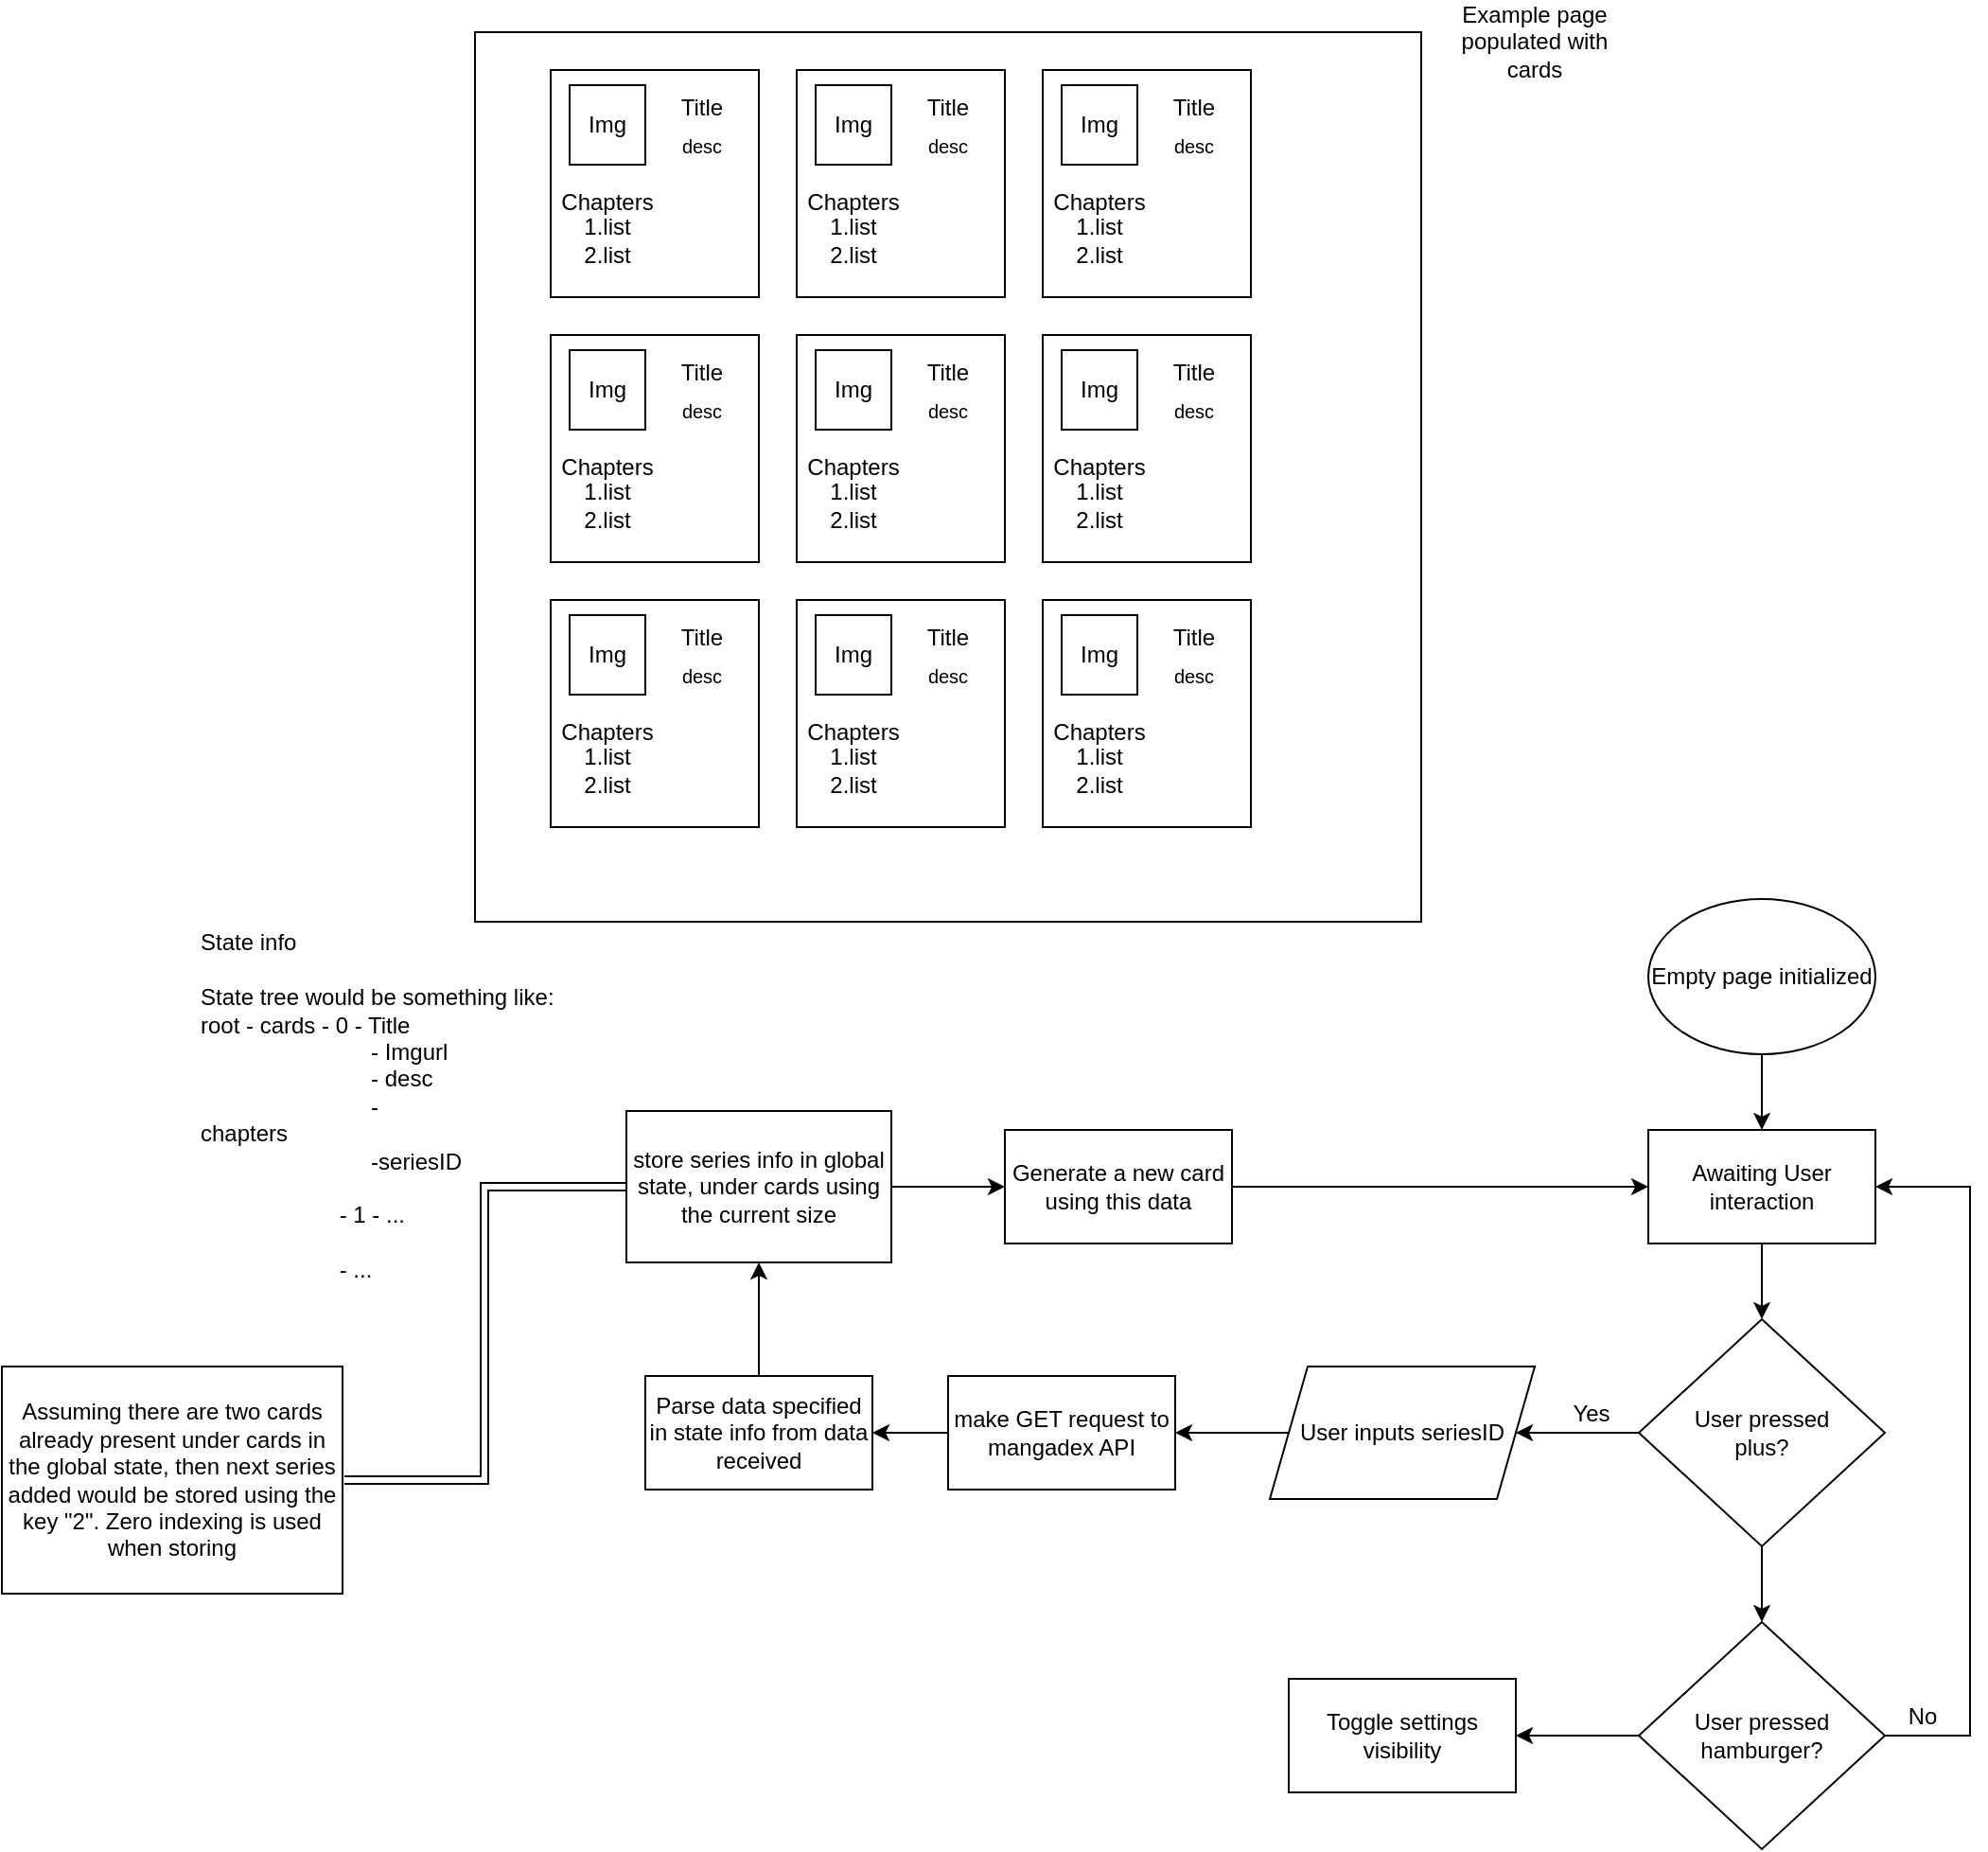 <mxfile version="14.6.11" type="github">
  <diagram id="cAkSfmcRof5YzapApIng" name="Page-1">
    <mxGraphModel dx="2272" dy="819" grid="1" gridSize="10" guides="1" tooltips="1" connect="1" arrows="1" fold="1" page="1" pageScale="1" pageWidth="850" pageHeight="1100" math="0" shadow="0">
      <root>
        <mxCell id="0" />
        <mxCell id="1" parent="0" />
        <mxCell id="Wb6nElrMa-7b8kM3IpfW-1" value="" style="rounded=0;whiteSpace=wrap;html=1;" vertex="1" parent="1">
          <mxGeometry x="40" y="40" width="500" height="470" as="geometry" />
        </mxCell>
        <mxCell id="Wb6nElrMa-7b8kM3IpfW-2" value="Example page populated with cards" style="text;html=1;strokeColor=none;fillColor=none;align=center;verticalAlign=middle;whiteSpace=wrap;rounded=0;" vertex="1" parent="1">
          <mxGeometry x="550" y="30" width="100" height="30" as="geometry" />
        </mxCell>
        <mxCell id="Wb6nElrMa-7b8kM3IpfW-3" value="" style="rounded=0;whiteSpace=wrap;html=1;" vertex="1" parent="1">
          <mxGeometry x="80" y="60" width="110" height="120" as="geometry" />
        </mxCell>
        <mxCell id="Wb6nElrMa-7b8kM3IpfW-14" value="" style="shape=image;html=1;verticalAlign=top;verticalLabelPosition=bottom;labelBackgroundColor=#ffffff;imageAspect=0;aspect=fixed;image=https://cdn4.iconfinder.com/data/icons/wirecons-free-vector-icons/32/add-128.png" vertex="1" parent="1">
          <mxGeometry x="510" y="480" width="18" height="18" as="geometry" />
        </mxCell>
        <mxCell id="Wb6nElrMa-7b8kM3IpfW-15" value="" style="shape=image;html=1;verticalAlign=top;verticalLabelPosition=bottom;labelBackgroundColor=#ffffff;imageAspect=0;aspect=fixed;image=https://cdn4.iconfinder.com/data/icons/wirecons-free-vector-icons/32/menu-alt-128.png" vertex="1" parent="1">
          <mxGeometry x="50" y="50" width="18" height="18" as="geometry" />
        </mxCell>
        <mxCell id="Wb6nElrMa-7b8kM3IpfW-18" value="" style="rounded=0;whiteSpace=wrap;html=1;" vertex="1" parent="1">
          <mxGeometry x="90" y="68" width="40" height="42" as="geometry" />
        </mxCell>
        <mxCell id="Wb6nElrMa-7b8kM3IpfW-19" value="Img" style="text;html=1;strokeColor=none;fillColor=none;align=center;verticalAlign=middle;whiteSpace=wrap;rounded=0;" vertex="1" parent="1">
          <mxGeometry x="90" y="79" width="40" height="20" as="geometry" />
        </mxCell>
        <mxCell id="Wb6nElrMa-7b8kM3IpfW-20" value="Title" style="text;html=1;strokeColor=none;fillColor=none;align=center;verticalAlign=middle;whiteSpace=wrap;rounded=0;" vertex="1" parent="1">
          <mxGeometry x="140" y="70" width="40" height="20" as="geometry" />
        </mxCell>
        <mxCell id="Wb6nElrMa-7b8kM3IpfW-21" value="&lt;font style=&quot;font-size: 10px&quot;&gt;desc&lt;/font&gt;" style="text;html=1;strokeColor=none;fillColor=none;align=center;verticalAlign=middle;whiteSpace=wrap;rounded=0;" vertex="1" parent="1">
          <mxGeometry x="140" y="90" width="40" height="20" as="geometry" />
        </mxCell>
        <mxCell id="Wb6nElrMa-7b8kM3IpfW-22" value="Chapters" style="text;html=1;strokeColor=none;fillColor=none;align=center;verticalAlign=middle;whiteSpace=wrap;rounded=0;" vertex="1" parent="1">
          <mxGeometry x="90" y="120" width="40" height="20" as="geometry" />
        </mxCell>
        <mxCell id="Wb6nElrMa-7b8kM3IpfW-23" value="&lt;div&gt;1.list&lt;/div&gt;&lt;div&gt;2.list&lt;br&gt;&lt;/div&gt;" style="text;html=1;strokeColor=none;fillColor=none;align=center;verticalAlign=middle;whiteSpace=wrap;rounded=0;" vertex="1" parent="1">
          <mxGeometry x="90" y="140" width="40" height="20" as="geometry" />
        </mxCell>
        <mxCell id="Wb6nElrMa-7b8kM3IpfW-24" value="" style="rounded=0;whiteSpace=wrap;html=1;" vertex="1" parent="1">
          <mxGeometry x="210" y="60" width="110" height="120" as="geometry" />
        </mxCell>
        <mxCell id="Wb6nElrMa-7b8kM3IpfW-25" value="" style="rounded=0;whiteSpace=wrap;html=1;" vertex="1" parent="1">
          <mxGeometry x="220" y="68" width="40" height="42" as="geometry" />
        </mxCell>
        <mxCell id="Wb6nElrMa-7b8kM3IpfW-26" value="Img" style="text;html=1;strokeColor=none;fillColor=none;align=center;verticalAlign=middle;whiteSpace=wrap;rounded=0;" vertex="1" parent="1">
          <mxGeometry x="220" y="79" width="40" height="20" as="geometry" />
        </mxCell>
        <mxCell id="Wb6nElrMa-7b8kM3IpfW-27" value="Title" style="text;html=1;strokeColor=none;fillColor=none;align=center;verticalAlign=middle;whiteSpace=wrap;rounded=0;" vertex="1" parent="1">
          <mxGeometry x="270" y="70" width="40" height="20" as="geometry" />
        </mxCell>
        <mxCell id="Wb6nElrMa-7b8kM3IpfW-28" value="&lt;font style=&quot;font-size: 10px&quot;&gt;desc&lt;/font&gt;" style="text;html=1;strokeColor=none;fillColor=none;align=center;verticalAlign=middle;whiteSpace=wrap;rounded=0;" vertex="1" parent="1">
          <mxGeometry x="270" y="90" width="40" height="20" as="geometry" />
        </mxCell>
        <mxCell id="Wb6nElrMa-7b8kM3IpfW-29" value="Chapters" style="text;html=1;strokeColor=none;fillColor=none;align=center;verticalAlign=middle;whiteSpace=wrap;rounded=0;" vertex="1" parent="1">
          <mxGeometry x="220" y="120" width="40" height="20" as="geometry" />
        </mxCell>
        <mxCell id="Wb6nElrMa-7b8kM3IpfW-30" value="&lt;div&gt;1.list&lt;/div&gt;&lt;div&gt;2.list&lt;br&gt;&lt;/div&gt;" style="text;html=1;strokeColor=none;fillColor=none;align=center;verticalAlign=middle;whiteSpace=wrap;rounded=0;" vertex="1" parent="1">
          <mxGeometry x="220" y="140" width="40" height="20" as="geometry" />
        </mxCell>
        <mxCell id="Wb6nElrMa-7b8kM3IpfW-31" value="" style="rounded=0;whiteSpace=wrap;html=1;" vertex="1" parent="1">
          <mxGeometry x="340" y="60" width="110" height="120" as="geometry" />
        </mxCell>
        <mxCell id="Wb6nElrMa-7b8kM3IpfW-32" value="" style="rounded=0;whiteSpace=wrap;html=1;" vertex="1" parent="1">
          <mxGeometry x="350" y="68" width="40" height="42" as="geometry" />
        </mxCell>
        <mxCell id="Wb6nElrMa-7b8kM3IpfW-33" value="Img" style="text;html=1;strokeColor=none;fillColor=none;align=center;verticalAlign=middle;whiteSpace=wrap;rounded=0;" vertex="1" parent="1">
          <mxGeometry x="350" y="79" width="40" height="20" as="geometry" />
        </mxCell>
        <mxCell id="Wb6nElrMa-7b8kM3IpfW-34" value="Title" style="text;html=1;strokeColor=none;fillColor=none;align=center;verticalAlign=middle;whiteSpace=wrap;rounded=0;" vertex="1" parent="1">
          <mxGeometry x="400" y="70" width="40" height="20" as="geometry" />
        </mxCell>
        <mxCell id="Wb6nElrMa-7b8kM3IpfW-35" value="&lt;font style=&quot;font-size: 10px&quot;&gt;desc&lt;/font&gt;" style="text;html=1;strokeColor=none;fillColor=none;align=center;verticalAlign=middle;whiteSpace=wrap;rounded=0;" vertex="1" parent="1">
          <mxGeometry x="400" y="90" width="40" height="20" as="geometry" />
        </mxCell>
        <mxCell id="Wb6nElrMa-7b8kM3IpfW-36" value="Chapters" style="text;html=1;strokeColor=none;fillColor=none;align=center;verticalAlign=middle;whiteSpace=wrap;rounded=0;" vertex="1" parent="1">
          <mxGeometry x="350" y="120" width="40" height="20" as="geometry" />
        </mxCell>
        <mxCell id="Wb6nElrMa-7b8kM3IpfW-37" value="&lt;div&gt;1.list&lt;/div&gt;&lt;div&gt;2.list&lt;br&gt;&lt;/div&gt;" style="text;html=1;strokeColor=none;fillColor=none;align=center;verticalAlign=middle;whiteSpace=wrap;rounded=0;" vertex="1" parent="1">
          <mxGeometry x="350" y="140" width="40" height="20" as="geometry" />
        </mxCell>
        <mxCell id="Wb6nElrMa-7b8kM3IpfW-38" value="" style="rounded=0;whiteSpace=wrap;html=1;" vertex="1" parent="1">
          <mxGeometry x="80" y="200" width="110" height="120" as="geometry" />
        </mxCell>
        <mxCell id="Wb6nElrMa-7b8kM3IpfW-39" value="" style="rounded=0;whiteSpace=wrap;html=1;" vertex="1" parent="1">
          <mxGeometry x="90" y="208" width="40" height="42" as="geometry" />
        </mxCell>
        <mxCell id="Wb6nElrMa-7b8kM3IpfW-40" value="Img" style="text;html=1;strokeColor=none;fillColor=none;align=center;verticalAlign=middle;whiteSpace=wrap;rounded=0;" vertex="1" parent="1">
          <mxGeometry x="90" y="219" width="40" height="20" as="geometry" />
        </mxCell>
        <mxCell id="Wb6nElrMa-7b8kM3IpfW-41" value="Title" style="text;html=1;strokeColor=none;fillColor=none;align=center;verticalAlign=middle;whiteSpace=wrap;rounded=0;" vertex="1" parent="1">
          <mxGeometry x="140" y="210" width="40" height="20" as="geometry" />
        </mxCell>
        <mxCell id="Wb6nElrMa-7b8kM3IpfW-42" value="&lt;font style=&quot;font-size: 10px&quot;&gt;desc&lt;/font&gt;" style="text;html=1;strokeColor=none;fillColor=none;align=center;verticalAlign=middle;whiteSpace=wrap;rounded=0;" vertex="1" parent="1">
          <mxGeometry x="140" y="230" width="40" height="20" as="geometry" />
        </mxCell>
        <mxCell id="Wb6nElrMa-7b8kM3IpfW-43" value="Chapters" style="text;html=1;strokeColor=none;fillColor=none;align=center;verticalAlign=middle;whiteSpace=wrap;rounded=0;" vertex="1" parent="1">
          <mxGeometry x="90" y="260" width="40" height="20" as="geometry" />
        </mxCell>
        <mxCell id="Wb6nElrMa-7b8kM3IpfW-44" value="&lt;div&gt;1.list&lt;/div&gt;&lt;div&gt;2.list&lt;br&gt;&lt;/div&gt;" style="text;html=1;strokeColor=none;fillColor=none;align=center;verticalAlign=middle;whiteSpace=wrap;rounded=0;" vertex="1" parent="1">
          <mxGeometry x="90" y="280" width="40" height="20" as="geometry" />
        </mxCell>
        <mxCell id="Wb6nElrMa-7b8kM3IpfW-45" value="" style="rounded=0;whiteSpace=wrap;html=1;" vertex="1" parent="1">
          <mxGeometry x="210" y="200" width="110" height="120" as="geometry" />
        </mxCell>
        <mxCell id="Wb6nElrMa-7b8kM3IpfW-46" value="" style="rounded=0;whiteSpace=wrap;html=1;" vertex="1" parent="1">
          <mxGeometry x="220" y="208" width="40" height="42" as="geometry" />
        </mxCell>
        <mxCell id="Wb6nElrMa-7b8kM3IpfW-47" value="Img" style="text;html=1;strokeColor=none;fillColor=none;align=center;verticalAlign=middle;whiteSpace=wrap;rounded=0;" vertex="1" parent="1">
          <mxGeometry x="220" y="219" width="40" height="20" as="geometry" />
        </mxCell>
        <mxCell id="Wb6nElrMa-7b8kM3IpfW-48" value="Title" style="text;html=1;strokeColor=none;fillColor=none;align=center;verticalAlign=middle;whiteSpace=wrap;rounded=0;" vertex="1" parent="1">
          <mxGeometry x="270" y="210" width="40" height="20" as="geometry" />
        </mxCell>
        <mxCell id="Wb6nElrMa-7b8kM3IpfW-49" value="&lt;font style=&quot;font-size: 10px&quot;&gt;desc&lt;/font&gt;" style="text;html=1;strokeColor=none;fillColor=none;align=center;verticalAlign=middle;whiteSpace=wrap;rounded=0;" vertex="1" parent="1">
          <mxGeometry x="270" y="230" width="40" height="20" as="geometry" />
        </mxCell>
        <mxCell id="Wb6nElrMa-7b8kM3IpfW-50" value="Chapters" style="text;html=1;strokeColor=none;fillColor=none;align=center;verticalAlign=middle;whiteSpace=wrap;rounded=0;" vertex="1" parent="1">
          <mxGeometry x="220" y="260" width="40" height="20" as="geometry" />
        </mxCell>
        <mxCell id="Wb6nElrMa-7b8kM3IpfW-51" value="&lt;div&gt;1.list&lt;/div&gt;&lt;div&gt;2.list&lt;br&gt;&lt;/div&gt;" style="text;html=1;strokeColor=none;fillColor=none;align=center;verticalAlign=middle;whiteSpace=wrap;rounded=0;" vertex="1" parent="1">
          <mxGeometry x="220" y="280" width="40" height="20" as="geometry" />
        </mxCell>
        <mxCell id="Wb6nElrMa-7b8kM3IpfW-59" value="" style="rounded=0;whiteSpace=wrap;html=1;" vertex="1" parent="1">
          <mxGeometry x="340" y="200" width="110" height="120" as="geometry" />
        </mxCell>
        <mxCell id="Wb6nElrMa-7b8kM3IpfW-60" value="" style="rounded=0;whiteSpace=wrap;html=1;" vertex="1" parent="1">
          <mxGeometry x="350" y="208" width="40" height="42" as="geometry" />
        </mxCell>
        <mxCell id="Wb6nElrMa-7b8kM3IpfW-61" value="Img" style="text;html=1;strokeColor=none;fillColor=none;align=center;verticalAlign=middle;whiteSpace=wrap;rounded=0;" vertex="1" parent="1">
          <mxGeometry x="350" y="219" width="40" height="20" as="geometry" />
        </mxCell>
        <mxCell id="Wb6nElrMa-7b8kM3IpfW-62" value="Title" style="text;html=1;strokeColor=none;fillColor=none;align=center;verticalAlign=middle;whiteSpace=wrap;rounded=0;" vertex="1" parent="1">
          <mxGeometry x="400" y="210" width="40" height="20" as="geometry" />
        </mxCell>
        <mxCell id="Wb6nElrMa-7b8kM3IpfW-63" value="&lt;font style=&quot;font-size: 10px&quot;&gt;desc&lt;/font&gt;" style="text;html=1;strokeColor=none;fillColor=none;align=center;verticalAlign=middle;whiteSpace=wrap;rounded=0;" vertex="1" parent="1">
          <mxGeometry x="400" y="230" width="40" height="20" as="geometry" />
        </mxCell>
        <mxCell id="Wb6nElrMa-7b8kM3IpfW-64" value="Chapters" style="text;html=1;strokeColor=none;fillColor=none;align=center;verticalAlign=middle;whiteSpace=wrap;rounded=0;" vertex="1" parent="1">
          <mxGeometry x="350" y="260" width="40" height="20" as="geometry" />
        </mxCell>
        <mxCell id="Wb6nElrMa-7b8kM3IpfW-65" value="&lt;div&gt;1.list&lt;/div&gt;&lt;div&gt;2.list&lt;br&gt;&lt;/div&gt;" style="text;html=1;strokeColor=none;fillColor=none;align=center;verticalAlign=middle;whiteSpace=wrap;rounded=0;" vertex="1" parent="1">
          <mxGeometry x="350" y="280" width="40" height="20" as="geometry" />
        </mxCell>
        <mxCell id="Wb6nElrMa-7b8kM3IpfW-66" value="" style="rounded=0;whiteSpace=wrap;html=1;" vertex="1" parent="1">
          <mxGeometry x="80" y="340" width="110" height="120" as="geometry" />
        </mxCell>
        <mxCell id="Wb6nElrMa-7b8kM3IpfW-67" value="" style="rounded=0;whiteSpace=wrap;html=1;" vertex="1" parent="1">
          <mxGeometry x="90" y="348" width="40" height="42" as="geometry" />
        </mxCell>
        <mxCell id="Wb6nElrMa-7b8kM3IpfW-68" value="Img" style="text;html=1;strokeColor=none;fillColor=none;align=center;verticalAlign=middle;whiteSpace=wrap;rounded=0;" vertex="1" parent="1">
          <mxGeometry x="90" y="359" width="40" height="20" as="geometry" />
        </mxCell>
        <mxCell id="Wb6nElrMa-7b8kM3IpfW-69" value="Title" style="text;html=1;strokeColor=none;fillColor=none;align=center;verticalAlign=middle;whiteSpace=wrap;rounded=0;" vertex="1" parent="1">
          <mxGeometry x="140" y="350" width="40" height="20" as="geometry" />
        </mxCell>
        <mxCell id="Wb6nElrMa-7b8kM3IpfW-70" value="&lt;font style=&quot;font-size: 10px&quot;&gt;desc&lt;/font&gt;" style="text;html=1;strokeColor=none;fillColor=none;align=center;verticalAlign=middle;whiteSpace=wrap;rounded=0;" vertex="1" parent="1">
          <mxGeometry x="140" y="370" width="40" height="20" as="geometry" />
        </mxCell>
        <mxCell id="Wb6nElrMa-7b8kM3IpfW-71" value="Chapters" style="text;html=1;strokeColor=none;fillColor=none;align=center;verticalAlign=middle;whiteSpace=wrap;rounded=0;" vertex="1" parent="1">
          <mxGeometry x="90" y="400" width="40" height="20" as="geometry" />
        </mxCell>
        <mxCell id="Wb6nElrMa-7b8kM3IpfW-72" value="&lt;div&gt;1.list&lt;/div&gt;&lt;div&gt;2.list&lt;br&gt;&lt;/div&gt;" style="text;html=1;strokeColor=none;fillColor=none;align=center;verticalAlign=middle;whiteSpace=wrap;rounded=0;" vertex="1" parent="1">
          <mxGeometry x="90" y="420" width="40" height="20" as="geometry" />
        </mxCell>
        <mxCell id="Wb6nElrMa-7b8kM3IpfW-73" value="" style="rounded=0;whiteSpace=wrap;html=1;" vertex="1" parent="1">
          <mxGeometry x="210" y="340" width="110" height="120" as="geometry" />
        </mxCell>
        <mxCell id="Wb6nElrMa-7b8kM3IpfW-74" value="" style="rounded=0;whiteSpace=wrap;html=1;" vertex="1" parent="1">
          <mxGeometry x="220" y="348" width="40" height="42" as="geometry" />
        </mxCell>
        <mxCell id="Wb6nElrMa-7b8kM3IpfW-75" value="Img" style="text;html=1;strokeColor=none;fillColor=none;align=center;verticalAlign=middle;whiteSpace=wrap;rounded=0;" vertex="1" parent="1">
          <mxGeometry x="220" y="359" width="40" height="20" as="geometry" />
        </mxCell>
        <mxCell id="Wb6nElrMa-7b8kM3IpfW-76" value="Title" style="text;html=1;strokeColor=none;fillColor=none;align=center;verticalAlign=middle;whiteSpace=wrap;rounded=0;" vertex="1" parent="1">
          <mxGeometry x="270" y="350" width="40" height="20" as="geometry" />
        </mxCell>
        <mxCell id="Wb6nElrMa-7b8kM3IpfW-77" value="&lt;font style=&quot;font-size: 10px&quot;&gt;desc&lt;/font&gt;" style="text;html=1;strokeColor=none;fillColor=none;align=center;verticalAlign=middle;whiteSpace=wrap;rounded=0;" vertex="1" parent="1">
          <mxGeometry x="270" y="370" width="40" height="20" as="geometry" />
        </mxCell>
        <mxCell id="Wb6nElrMa-7b8kM3IpfW-78" value="Chapters" style="text;html=1;strokeColor=none;fillColor=none;align=center;verticalAlign=middle;whiteSpace=wrap;rounded=0;" vertex="1" parent="1">
          <mxGeometry x="220" y="400" width="40" height="20" as="geometry" />
        </mxCell>
        <mxCell id="Wb6nElrMa-7b8kM3IpfW-79" value="&lt;div&gt;1.list&lt;/div&gt;&lt;div&gt;2.list&lt;br&gt;&lt;/div&gt;" style="text;html=1;strokeColor=none;fillColor=none;align=center;verticalAlign=middle;whiteSpace=wrap;rounded=0;" vertex="1" parent="1">
          <mxGeometry x="220" y="420" width="40" height="20" as="geometry" />
        </mxCell>
        <mxCell id="Wb6nElrMa-7b8kM3IpfW-80" value="" style="rounded=0;whiteSpace=wrap;html=1;" vertex="1" parent="1">
          <mxGeometry x="340" y="340" width="110" height="120" as="geometry" />
        </mxCell>
        <mxCell id="Wb6nElrMa-7b8kM3IpfW-81" value="" style="rounded=0;whiteSpace=wrap;html=1;" vertex="1" parent="1">
          <mxGeometry x="350" y="348" width="40" height="42" as="geometry" />
        </mxCell>
        <mxCell id="Wb6nElrMa-7b8kM3IpfW-82" value="Img" style="text;html=1;strokeColor=none;fillColor=none;align=center;verticalAlign=middle;whiteSpace=wrap;rounded=0;" vertex="1" parent="1">
          <mxGeometry x="350" y="359" width="40" height="20" as="geometry" />
        </mxCell>
        <mxCell id="Wb6nElrMa-7b8kM3IpfW-83" value="Title" style="text;html=1;strokeColor=none;fillColor=none;align=center;verticalAlign=middle;whiteSpace=wrap;rounded=0;" vertex="1" parent="1">
          <mxGeometry x="400" y="350" width="40" height="20" as="geometry" />
        </mxCell>
        <mxCell id="Wb6nElrMa-7b8kM3IpfW-84" value="&lt;font style=&quot;font-size: 10px&quot;&gt;desc&lt;/font&gt;" style="text;html=1;strokeColor=none;fillColor=none;align=center;verticalAlign=middle;whiteSpace=wrap;rounded=0;" vertex="1" parent="1">
          <mxGeometry x="400" y="370" width="40" height="20" as="geometry" />
        </mxCell>
        <mxCell id="Wb6nElrMa-7b8kM3IpfW-85" value="Chapters" style="text;html=1;strokeColor=none;fillColor=none;align=center;verticalAlign=middle;whiteSpace=wrap;rounded=0;" vertex="1" parent="1">
          <mxGeometry x="350" y="400" width="40" height="20" as="geometry" />
        </mxCell>
        <mxCell id="Wb6nElrMa-7b8kM3IpfW-86" value="&lt;div&gt;1.list&lt;/div&gt;&lt;div&gt;2.list&lt;br&gt;&lt;/div&gt;" style="text;html=1;strokeColor=none;fillColor=none;align=center;verticalAlign=middle;whiteSpace=wrap;rounded=0;" vertex="1" parent="1">
          <mxGeometry x="350" y="420" width="40" height="20" as="geometry" />
        </mxCell>
        <mxCell id="Wb6nElrMa-7b8kM3IpfW-89" value="&#xa;State info&#xa;&#xa;State tree would be something like:&#xa;root - cards - 0 - Title&#xa;                           - Imgurl&#xa;                           - desc&#xa;                           - chapters                                &#xa;                           -seriesID                      &#xa;&#xa;                      - 1 - ...&#xa;&#xa;                      - ...&#xa;&#xa;&#xa;&#xa;" style="text;strokeColor=none;fillColor=none;spacing=5;spacingTop=-20;overflow=hidden;rounded=0;spacingBottom=0;whiteSpace=wrap;" vertex="1" parent="1">
          <mxGeometry x="-110" y="510" width="250" height="230" as="geometry" />
        </mxCell>
        <mxCell id="Wb6nElrMa-7b8kM3IpfW-94" style="edgeStyle=orthogonalEdgeStyle;rounded=0;orthogonalLoop=1;jettySize=auto;html=1;entryX=0.5;entryY=0;entryDx=0;entryDy=0;" edge="1" parent="1" source="Wb6nElrMa-7b8kM3IpfW-92" target="Wb6nElrMa-7b8kM3IpfW-93">
          <mxGeometry relative="1" as="geometry" />
        </mxCell>
        <mxCell id="Wb6nElrMa-7b8kM3IpfW-92" value="Empty page initialized" style="ellipse;whiteSpace=wrap;html=1;" vertex="1" parent="1">
          <mxGeometry x="660" y="498" width="120" height="82" as="geometry" />
        </mxCell>
        <mxCell id="Wb6nElrMa-7b8kM3IpfW-96" style="edgeStyle=orthogonalEdgeStyle;rounded=0;orthogonalLoop=1;jettySize=auto;html=1;entryX=0.5;entryY=0;entryDx=0;entryDy=0;" edge="1" parent="1" source="Wb6nElrMa-7b8kM3IpfW-93" target="Wb6nElrMa-7b8kM3IpfW-95">
          <mxGeometry relative="1" as="geometry" />
        </mxCell>
        <mxCell id="Wb6nElrMa-7b8kM3IpfW-93" value="Awaiting User interaction" style="rounded=0;whiteSpace=wrap;html=1;" vertex="1" parent="1">
          <mxGeometry x="660" y="620" width="120" height="60" as="geometry" />
        </mxCell>
        <mxCell id="Wb6nElrMa-7b8kM3IpfW-98" style="edgeStyle=orthogonalEdgeStyle;rounded=0;orthogonalLoop=1;jettySize=auto;html=1;entryX=1;entryY=0.5;entryDx=0;entryDy=0;" edge="1" parent="1" source="Wb6nElrMa-7b8kM3IpfW-95" target="Wb6nElrMa-7b8kM3IpfW-97">
          <mxGeometry relative="1" as="geometry" />
        </mxCell>
        <mxCell id="Wb6nElrMa-7b8kM3IpfW-102" style="edgeStyle=orthogonalEdgeStyle;rounded=0;orthogonalLoop=1;jettySize=auto;html=1;entryX=0.5;entryY=0;entryDx=0;entryDy=0;" edge="1" parent="1" source="Wb6nElrMa-7b8kM3IpfW-95" target="Wb6nElrMa-7b8kM3IpfW-101">
          <mxGeometry relative="1" as="geometry" />
        </mxCell>
        <mxCell id="Wb6nElrMa-7b8kM3IpfW-95" value="&lt;div&gt;User pressed&lt;/div&gt;plus?" style="rhombus;whiteSpace=wrap;html=1;" vertex="1" parent="1">
          <mxGeometry x="655" y="720" width="130" height="120" as="geometry" />
        </mxCell>
        <mxCell id="Wb6nElrMa-7b8kM3IpfW-108" style="edgeStyle=orthogonalEdgeStyle;rounded=0;orthogonalLoop=1;jettySize=auto;html=1;entryX=1;entryY=0.5;entryDx=0;entryDy=0;" edge="1" parent="1" source="Wb6nElrMa-7b8kM3IpfW-97" target="Wb6nElrMa-7b8kM3IpfW-105">
          <mxGeometry relative="1" as="geometry" />
        </mxCell>
        <mxCell id="Wb6nElrMa-7b8kM3IpfW-97" value="User inputs seriesID" style="shape=parallelogram;perimeter=parallelogramPerimeter;whiteSpace=wrap;html=1;fixedSize=1;" vertex="1" parent="1">
          <mxGeometry x="460" y="745" width="140" height="70" as="geometry" />
        </mxCell>
        <mxCell id="Wb6nElrMa-7b8kM3IpfW-99" value="Yes" style="text;html=1;strokeColor=none;fillColor=none;align=center;verticalAlign=middle;whiteSpace=wrap;rounded=0;" vertex="1" parent="1">
          <mxGeometry x="610" y="760" width="40" height="20" as="geometry" />
        </mxCell>
        <mxCell id="Wb6nElrMa-7b8kM3IpfW-103" style="edgeStyle=orthogonalEdgeStyle;rounded=0;orthogonalLoop=1;jettySize=auto;html=1;entryX=1;entryY=0.5;entryDx=0;entryDy=0;" edge="1" parent="1" source="Wb6nElrMa-7b8kM3IpfW-101" target="Wb6nElrMa-7b8kM3IpfW-93">
          <mxGeometry relative="1" as="geometry">
            <mxPoint x="820" y="650" as="targetPoint" />
            <Array as="points">
              <mxPoint x="830" y="940" />
              <mxPoint x="830" y="650" />
            </Array>
          </mxGeometry>
        </mxCell>
        <mxCell id="Wb6nElrMa-7b8kM3IpfW-107" style="edgeStyle=orthogonalEdgeStyle;rounded=0;orthogonalLoop=1;jettySize=auto;html=1;entryX=1;entryY=0.5;entryDx=0;entryDy=0;" edge="1" parent="1" source="Wb6nElrMa-7b8kM3IpfW-101" target="Wb6nElrMa-7b8kM3IpfW-106">
          <mxGeometry relative="1" as="geometry" />
        </mxCell>
        <mxCell id="Wb6nElrMa-7b8kM3IpfW-101" value="&lt;div&gt;User pressed&lt;/div&gt;hamburger?" style="rhombus;whiteSpace=wrap;html=1;" vertex="1" parent="1">
          <mxGeometry x="655" y="880" width="130" height="120" as="geometry" />
        </mxCell>
        <mxCell id="Wb6nElrMa-7b8kM3IpfW-104" value="No" style="text;html=1;strokeColor=none;fillColor=none;align=center;verticalAlign=middle;whiteSpace=wrap;rounded=0;" vertex="1" parent="1">
          <mxGeometry x="785" y="920" width="40" height="20" as="geometry" />
        </mxCell>
        <mxCell id="Wb6nElrMa-7b8kM3IpfW-111" style="edgeStyle=orthogonalEdgeStyle;rounded=0;orthogonalLoop=1;jettySize=auto;html=1;entryX=1;entryY=0.5;entryDx=0;entryDy=0;" edge="1" parent="1" source="Wb6nElrMa-7b8kM3IpfW-105" target="Wb6nElrMa-7b8kM3IpfW-110">
          <mxGeometry relative="1" as="geometry" />
        </mxCell>
        <mxCell id="Wb6nElrMa-7b8kM3IpfW-105" value="make GET request to mangadex API" style="rounded=0;whiteSpace=wrap;html=1;" vertex="1" parent="1">
          <mxGeometry x="290" y="750" width="120" height="60" as="geometry" />
        </mxCell>
        <mxCell id="Wb6nElrMa-7b8kM3IpfW-106" value="Toggle settings visibility" style="rounded=0;whiteSpace=wrap;html=1;" vertex="1" parent="1">
          <mxGeometry x="470" y="910" width="120" height="60" as="geometry" />
        </mxCell>
        <mxCell id="Wb6nElrMa-7b8kM3IpfW-112" style="edgeStyle=orthogonalEdgeStyle;rounded=0;orthogonalLoop=1;jettySize=auto;html=1;exitX=1;exitY=0.5;exitDx=0;exitDy=0;entryX=0;entryY=0.5;entryDx=0;entryDy=0;" edge="1" parent="1" source="Wb6nElrMa-7b8kM3IpfW-113" target="Wb6nElrMa-7b8kM3IpfW-93">
          <mxGeometry relative="1" as="geometry" />
        </mxCell>
        <mxCell id="Wb6nElrMa-7b8kM3IpfW-116" value="" style="edgeStyle=orthogonalEdgeStyle;rounded=0;orthogonalLoop=1;jettySize=auto;html=1;" edge="1" parent="1" source="Wb6nElrMa-7b8kM3IpfW-110" target="Wb6nElrMa-7b8kM3IpfW-115">
          <mxGeometry relative="1" as="geometry" />
        </mxCell>
        <mxCell id="Wb6nElrMa-7b8kM3IpfW-110" value="Parse data specified in state info from data received" style="rounded=0;whiteSpace=wrap;html=1;" vertex="1" parent="1">
          <mxGeometry x="130" y="750" width="120" height="60" as="geometry" />
        </mxCell>
        <mxCell id="Wb6nElrMa-7b8kM3IpfW-113" value="Generate a new card using this data" style="rounded=0;whiteSpace=wrap;html=1;" vertex="1" parent="1">
          <mxGeometry x="320" y="620" width="120" height="60" as="geometry" />
        </mxCell>
        <mxCell id="Wb6nElrMa-7b8kM3IpfW-117" style="edgeStyle=orthogonalEdgeStyle;rounded=0;orthogonalLoop=1;jettySize=auto;html=1;entryX=0;entryY=0.5;entryDx=0;entryDy=0;" edge="1" parent="1" source="Wb6nElrMa-7b8kM3IpfW-115" target="Wb6nElrMa-7b8kM3IpfW-113">
          <mxGeometry relative="1" as="geometry" />
        </mxCell>
        <mxCell id="Wb6nElrMa-7b8kM3IpfW-115" value="store series info in global state, under cards using the current size" style="rounded=0;whiteSpace=wrap;html=1;" vertex="1" parent="1">
          <mxGeometry x="120" y="610" width="140" height="80" as="geometry" />
        </mxCell>
        <mxCell id="Wb6nElrMa-7b8kM3IpfW-119" style="edgeStyle=orthogonalEdgeStyle;rounded=0;orthogonalLoop=1;jettySize=auto;html=1;entryX=0;entryY=0.5;entryDx=0;entryDy=0;shape=link;" edge="1" parent="1" source="Wb6nElrMa-7b8kM3IpfW-118" target="Wb6nElrMa-7b8kM3IpfW-115">
          <mxGeometry relative="1" as="geometry" />
        </mxCell>
        <mxCell id="Wb6nElrMa-7b8kM3IpfW-118" value="Assuming there are two cards already present under cards in the global state, then next series added would be stored using the key &quot;2&quot;. Zero indexing is used when storing" style="text;html=1;fillColor=none;align=center;verticalAlign=middle;whiteSpace=wrap;rounded=0;perimeterSpacing=1;strokeColor=#000000;" vertex="1" parent="1">
          <mxGeometry x="-210" y="745" width="180" height="120" as="geometry" />
        </mxCell>
      </root>
    </mxGraphModel>
  </diagram>
</mxfile>
